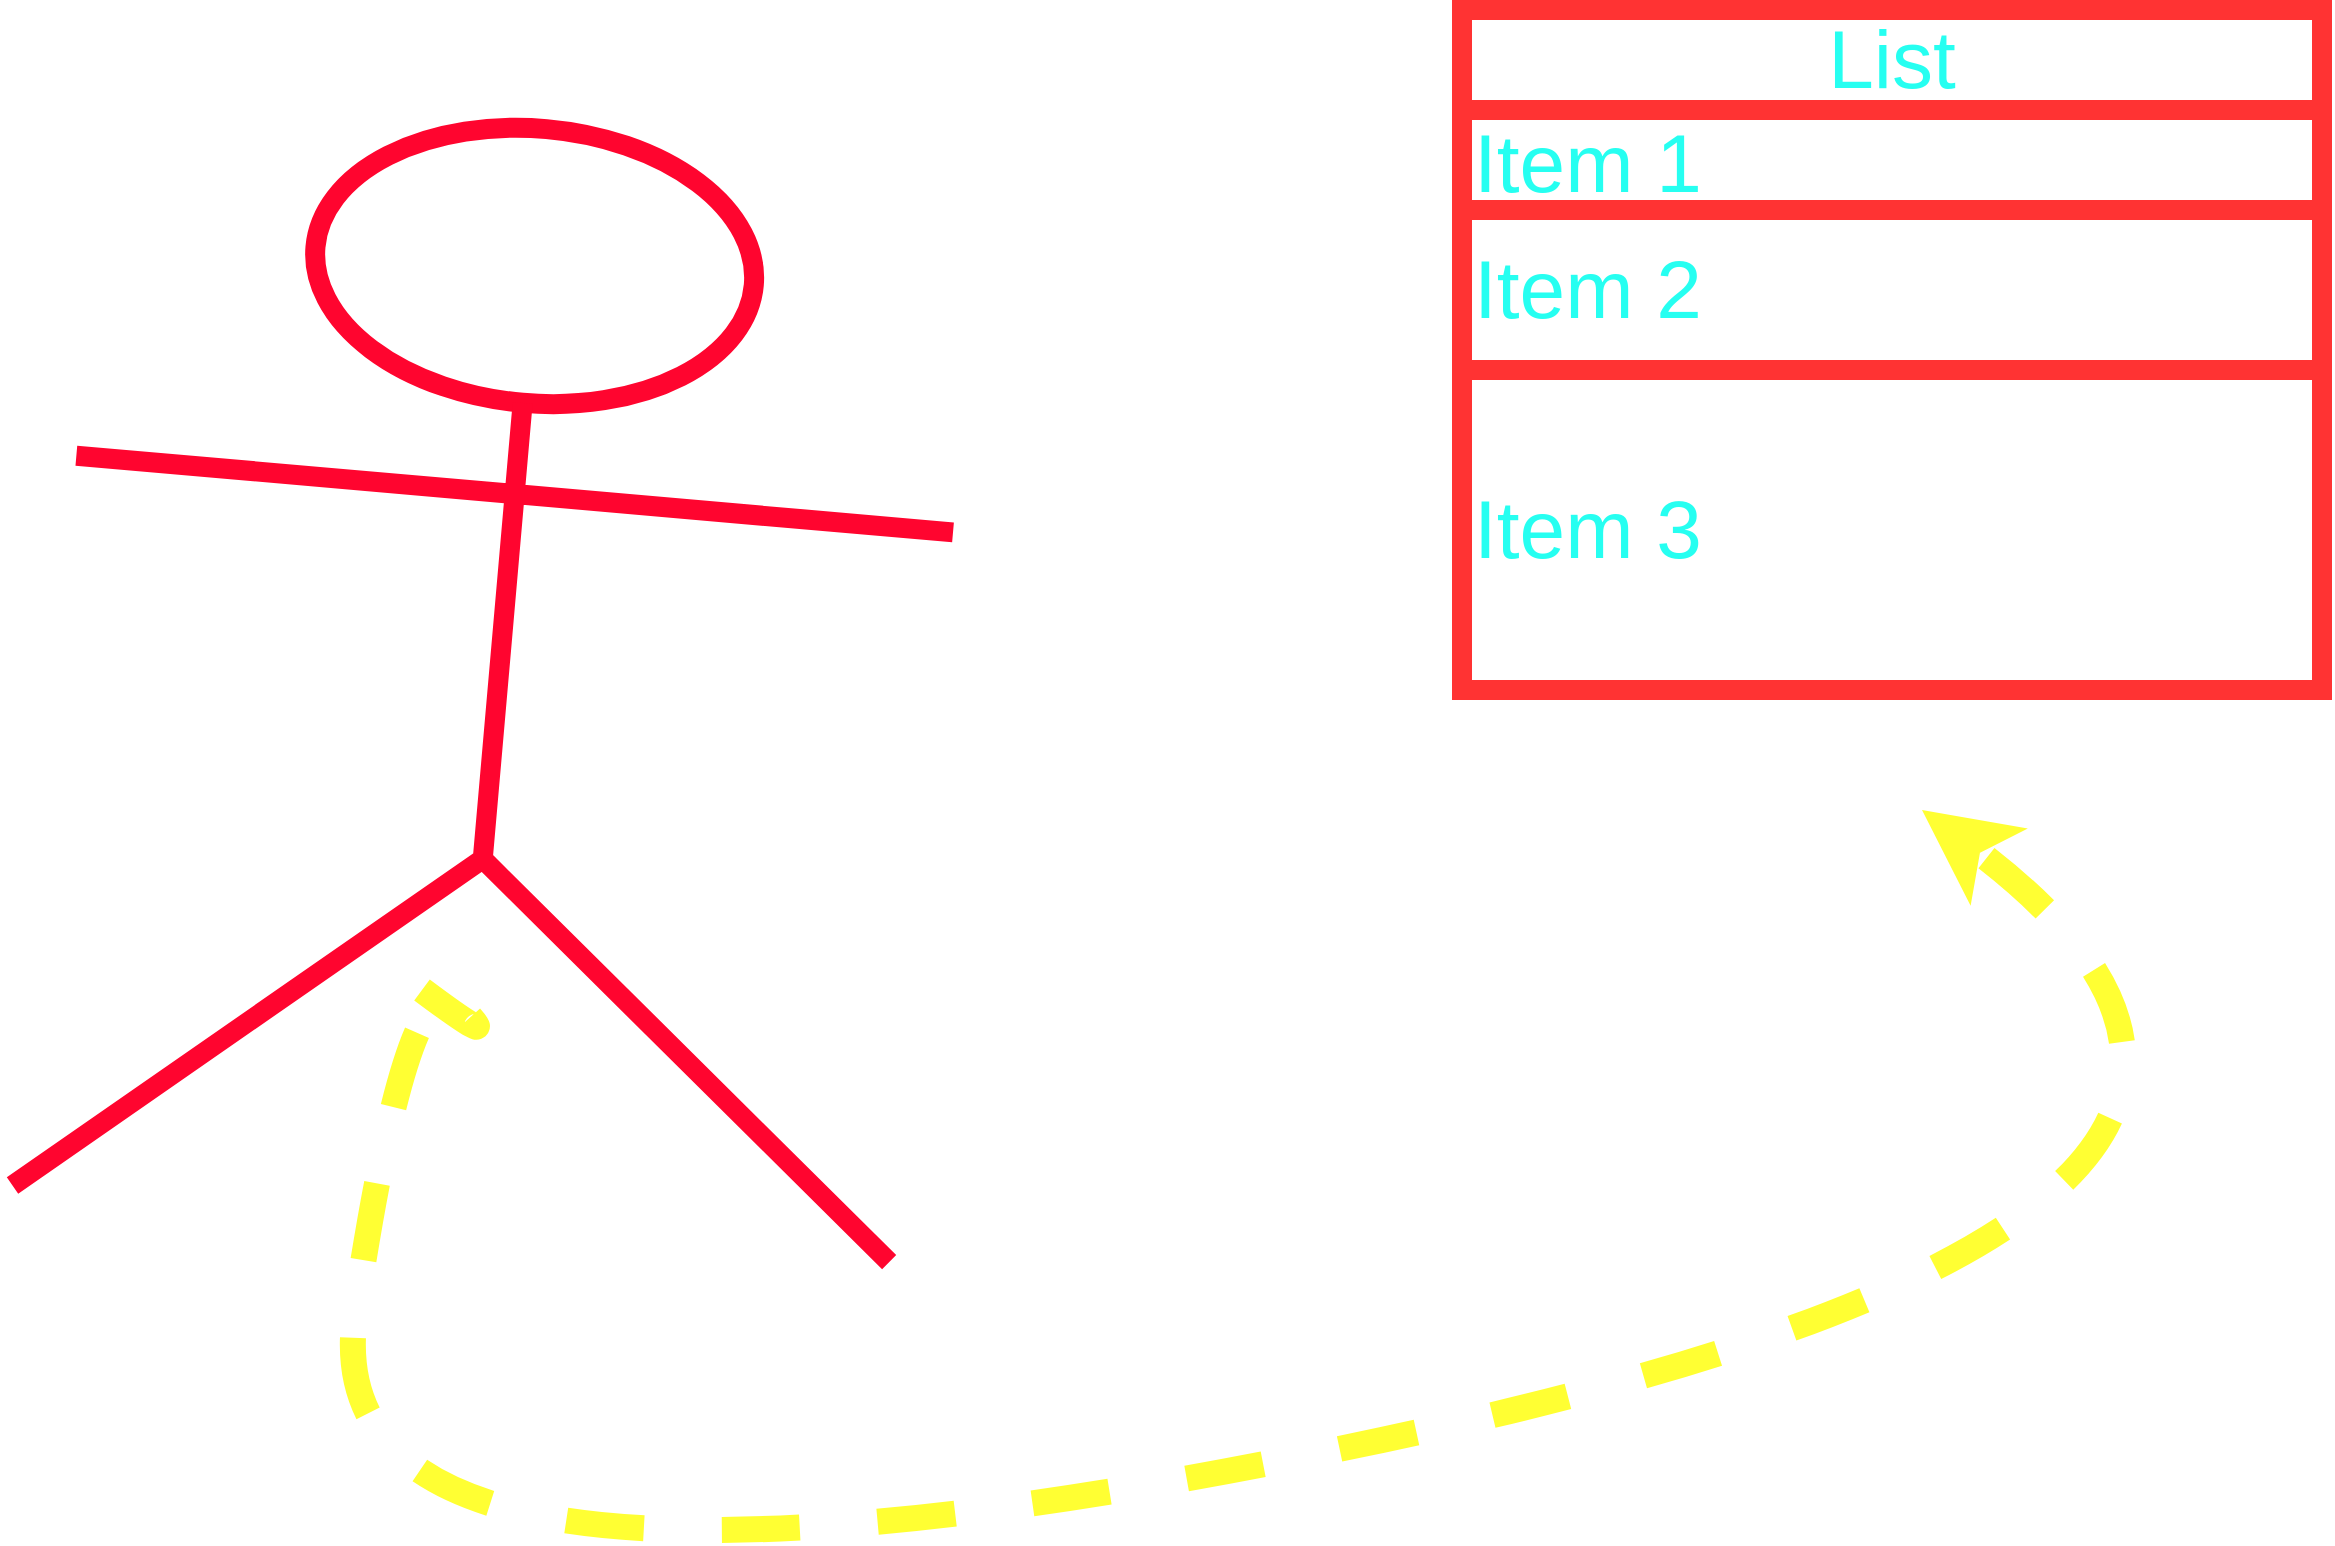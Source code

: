 <mxfile version="20.6.2" type="device"><diagram id="bavSHbQo3vDr2YXP1m2X" name="Page-1"><mxGraphModel dx="2004" dy="1802" grid="1" gridSize="10" guides="1" tooltips="1" connect="1" arrows="1" fold="1" page="1" pageScale="1" pageWidth="1600" pageHeight="900" math="0" shadow="0"><root><mxCell id="0"/><mxCell id="1" parent="0"/><mxCell id="n7rWnJSSaT1sY0uXEZ5D-1" value="" style="shape=umlActor;verticalLabelPosition=bottom;verticalAlign=top;html=1;outlineConnect=0;strokeColor=#FF052F;fillColor=none;fontStyle=0;rotation=5;strokeWidth=10;" vertex="1" parent="1"><mxGeometry x="228.36" y="148.51" width="440" height="549.46" as="geometry"/></mxCell><mxCell id="n7rWnJSSaT1sY0uXEZ5D-2" value="" style="curved=1;endArrow=classic;html=1;rounded=0;strokeColor=#FFFF33;strokeWidth=13;dashed=1;" edge="1" parent="1"><mxGeometry width="50" height="50" relative="1" as="geometry"><mxPoint x="410" y="580" as="sourcePoint"/><mxPoint x="1160" y="490" as="targetPoint"/><Array as="points"><mxPoint x="453.35" y="612.47"/><mxPoint x="403.35" y="562.47"/><mxPoint x="350" y="920"/><mxPoint x="1430" y="690"/></Array></mxGeometry></mxCell><mxCell id="n7rWnJSSaT1sY0uXEZ5D-3" value="List" style="swimlane;fontStyle=0;childLayout=stackLayout;horizontal=1;startSize=50;horizontalStack=0;resizeParent=1;resizeParentMax=0;resizeLast=0;collapsible=1;marginBottom=0;whiteSpace=wrap;html=1;fillColor=none;strokeColor=#FF3333;fontColor=#26FFF1;strokeWidth=10;fontSize=41;" vertex="1" parent="1"><mxGeometry x="930" y="90" width="430" height="340" as="geometry"/></mxCell><mxCell id="n7rWnJSSaT1sY0uXEZ5D-4" value="Item 1" style="text;strokeColor=#FF3333;fillColor=none;align=left;verticalAlign=middle;spacingLeft=4;spacingRight=4;overflow=hidden;points=[[0,0.5],[1,0.5]];portConstraint=eastwest;rotatable=0;whiteSpace=wrap;html=1;fontColor=#26FFF1;strokeWidth=10;fontSize=41;" vertex="1" parent="n7rWnJSSaT1sY0uXEZ5D-3"><mxGeometry y="50" width="430" height="50" as="geometry"/></mxCell><mxCell id="n7rWnJSSaT1sY0uXEZ5D-5" value="Item 2" style="text;strokeColor=#FF3333;fillColor=none;align=left;verticalAlign=middle;spacingLeft=4;spacingRight=4;overflow=hidden;points=[[0,0.5],[1,0.5]];portConstraint=eastwest;rotatable=0;whiteSpace=wrap;html=1;fontColor=#26FFF1;strokeWidth=10;fontSize=41;" vertex="1" parent="n7rWnJSSaT1sY0uXEZ5D-3"><mxGeometry y="100" width="430" height="80" as="geometry"/></mxCell><mxCell id="n7rWnJSSaT1sY0uXEZ5D-6" value="Item 3" style="text;strokeColor=#FF3333;fillColor=none;align=left;verticalAlign=middle;spacingLeft=4;spacingRight=4;overflow=hidden;points=[[0,0.5],[1,0.5]];portConstraint=eastwest;rotatable=0;whiteSpace=wrap;html=1;fontColor=#26FFF1;strokeWidth=10;fontSize=41;" vertex="1" parent="n7rWnJSSaT1sY0uXEZ5D-3"><mxGeometry y="180" width="430" height="160" as="geometry"/></mxCell></root></mxGraphModel></diagram></mxfile>